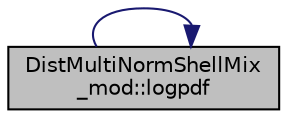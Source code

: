 digraph "DistMultiNormShellMix_mod::logpdf"
{
 // LATEX_PDF_SIZE
  edge [fontname="Helvetica",fontsize="10",labelfontname="Helvetica",labelfontsize="10"];
  node [fontname="Helvetica",fontsize="10",shape=record];
  rankdir="LR";
  Node1 [label="DistMultiNormShellMix\l_mod::logpdf",height=0.2,width=0.4,color="black", fillcolor="grey75", style="filled", fontcolor="black",tooltip="Return the normalized (integrating to one) log-value of the NormGrid objective function."];
  Node1 -> Node1 [color="midnightblue",fontsize="10",style="solid",fontname="Helvetica"];
}
